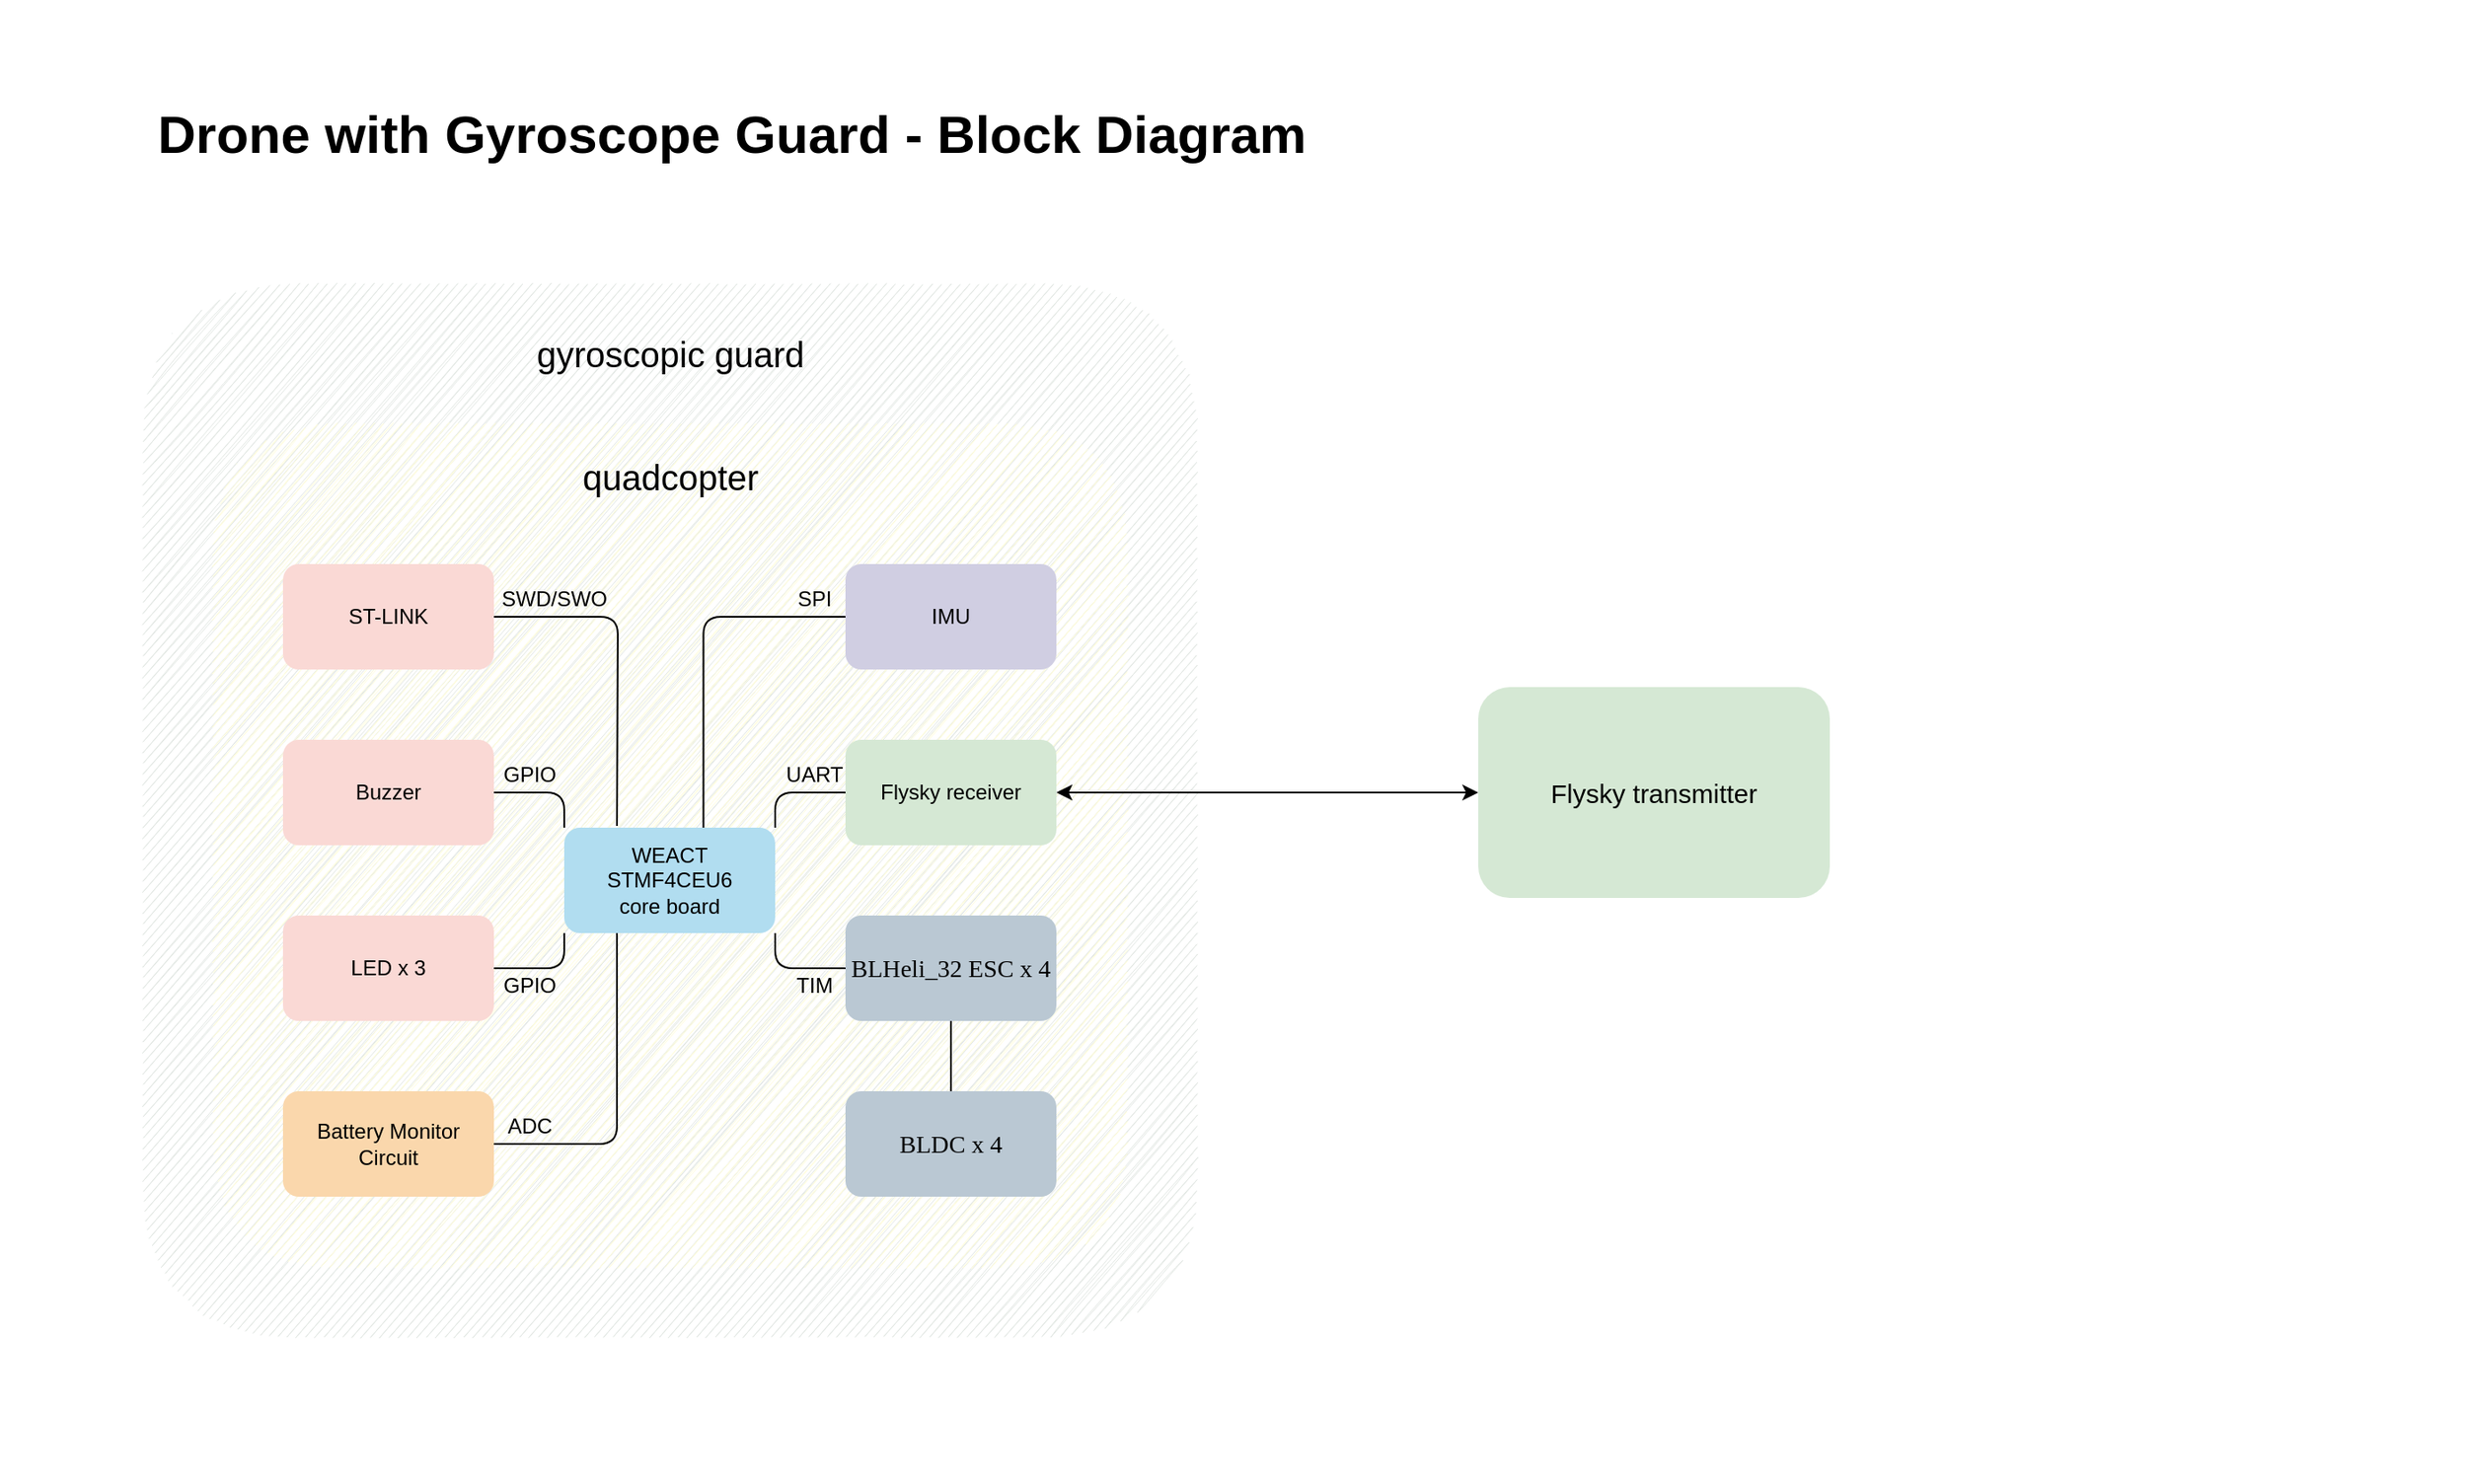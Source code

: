 <mxfile version="14.7.4" type="device"><diagram id="LfAJydTuLR1p17aMBM_M" name="Page-1"><mxGraphModel dx="2287" dy="1267" grid="1" gridSize="10" guides="1" tooltips="1" connect="1" arrows="1" fold="1" page="1" pageScale="1" pageWidth="1654" pageHeight="1169" background="none" math="0" shadow="0"><root><mxCell id="0"/><mxCell id="1" parent="0"/><mxCell id="kN4V1kDZWH7hEFi9a7qi-70" value="" style="rounded=1;whiteSpace=wrap;html=1;fontFamily=Helvetica;fontColor=#FFF4C3;fillColor=#E3E8E4;strokeColor=none;sketch=1;" parent="1" vertex="1"><mxGeometry x="80" y="160" width="600" height="600" as="geometry"/></mxCell><mxCell id="BOf6s5vawkMCToW4_njA-59" value="&lt;font style=&quot;font-size: 30px&quot;&gt;Drone with Gyroscope Guard - Block Diagram&lt;/font&gt;" style="text;html=1;align=center;verticalAlign=middle;resizable=0;points=[];autosize=1;fontSize=20;fontStyle=1" parent="1" vertex="1"><mxGeometry x="80" y="60" width="670" height="30" as="geometry"/></mxCell><mxCell id="kN4V1kDZWH7hEFi9a7qi-76" value="" style="endArrow=none;html=1;fontFamily=Helvetica;fontColor=#FFF4C3;strokeColor=#FFFFFF;" parent="1" edge="1"><mxGeometry width="50" height="50" relative="1" as="geometry"><mxPoint y="840" as="sourcePoint"/><mxPoint x="1400" y="840" as="targetPoint"/></mxGeometry></mxCell><mxCell id="kN4V1kDZWH7hEFi9a7qi-77" value="" style="endArrow=none;html=1;fontFamily=Helvetica;fontColor=#FFF4C3;strokeColor=#FFFFFF;" parent="1" edge="1"><mxGeometry width="50" height="50" relative="1" as="geometry"><mxPoint x="1399" as="sourcePoint"/><mxPoint x="1399" y="840.857" as="targetPoint"/></mxGeometry></mxCell><mxCell id="kN4V1kDZWH7hEFi9a7qi-73" value="&lt;font color=&quot;#000000&quot;&gt;&lt;font style=&quot;font-size: 20px&quot;&gt;gyroscopic guard&lt;/font&gt;&lt;br&gt;&lt;/font&gt;" style="text;html=1;align=center;verticalAlign=middle;resizable=0;points=[];autosize=1;fontFamily=Helvetica;fontColor=#FFF4C3;" parent="1" vertex="1"><mxGeometry x="295" y="190" width="170" height="20" as="geometry"/></mxCell><mxCell id="kN4V1kDZWH7hEFi9a7qi-97" value="" style="group" parent="1" vertex="1" connectable="0"><mxGeometry x="160" y="320" width="560" height="480" as="geometry"/></mxCell><mxCell id="kN4V1kDZWH7hEFi9a7qi-98" value="" style="group;rounded=1;sketch=1;" parent="kN4V1kDZWH7hEFi9a7qi-97" vertex="1" connectable="0"><mxGeometry x="-40" y="-80" width="600" height="560" as="geometry"/></mxCell><mxCell id="kN4V1kDZWH7hEFi9a7qi-61" value="" style="rounded=1;whiteSpace=wrap;html=1;fillColor=#FFFDDE;strokeColor=none;sketch=1;" parent="kN4V1kDZWH7hEFi9a7qi-98" vertex="1"><mxGeometry width="520" height="480" as="geometry"/></mxCell><mxCell id="kN4V1kDZWH7hEFi9a7qi-65" value="&lt;font style=&quot;font-size: 20px&quot;&gt;quadcopter&lt;/font&gt;" style="text;html=1;align=center;verticalAlign=middle;resizable=0;points=[];autosize=1;fontFamily=Helvetica;" parent="kN4V1kDZWH7hEFi9a7qi-98" vertex="1"><mxGeometry x="200" y="20" width="120" height="20" as="geometry"/></mxCell><mxCell id="BOf6s5vawkMCToW4_njA-1" value="WEACT&lt;br&gt;STMF4CEU6 &lt;br&gt;core board" style="rounded=1;whiteSpace=wrap;html=1;fillColor=#b1ddf0;strokeColor=none;" parent="kN4V1kDZWH7hEFi9a7qi-97" vertex="1"><mxGeometry x="160" y="150" width="120" height="60" as="geometry"/></mxCell><mxCell id="BOf6s5vawkMCToW4_njA-2" value="Buzzer" style="rounded=1;whiteSpace=wrap;html=1;fillColor=#fad9d5;strokeColor=none;" parent="kN4V1kDZWH7hEFi9a7qi-97" vertex="1"><mxGeometry y="100" width="120" height="60" as="geometry"/></mxCell><mxCell id="kN4V1kDZWH7hEFi9a7qi-90" style="edgeStyle=orthogonalEdgeStyle;rounded=1;jumpSize=6;orthogonalLoop=1;jettySize=auto;html=1;exitX=0;exitY=0;exitDx=0;exitDy=0;entryX=1;entryY=0.5;entryDx=0;entryDy=0;startArrow=none;startFill=0;endArrow=none;endFill=0;strokeColor=#000000;fontFamily=Helvetica;fontColor=#FFF4C3;" parent="kN4V1kDZWH7hEFi9a7qi-97" source="BOf6s5vawkMCToW4_njA-1" target="BOf6s5vawkMCToW4_njA-2" edge="1"><mxGeometry relative="1" as="geometry"/></mxCell><mxCell id="BOf6s5vawkMCToW4_njA-39" style="edgeStyle=orthogonalEdgeStyle;rounded=1;orthogonalLoop=1;jettySize=auto;html=1;startArrow=none;startFill=0;endArrow=none;endFill=0;" parent="kN4V1kDZWH7hEFi9a7qi-97" source="BOf6s5vawkMCToW4_njA-3" edge="1"><mxGeometry y="1" as="geometry"><mxPoint x="190" y="149" as="targetPoint"/></mxGeometry></mxCell><mxCell id="BOf6s5vawkMCToW4_njA-3" value="ST-LINK" style="rounded=1;whiteSpace=wrap;html=1;fillColor=#fad9d5;strokeColor=none;" parent="kN4V1kDZWH7hEFi9a7qi-97" vertex="1"><mxGeometry width="120" height="60" as="geometry"/></mxCell><mxCell id="BOf6s5vawkMCToW4_njA-4" value="LED x 3" style="rounded=1;whiteSpace=wrap;html=1;fillColor=#fad9d5;strokeColor=none;" parent="kN4V1kDZWH7hEFi9a7qi-97" vertex="1"><mxGeometry y="200" width="120" height="60" as="geometry"/></mxCell><mxCell id="kN4V1kDZWH7hEFi9a7qi-91" style="edgeStyle=orthogonalEdgeStyle;rounded=1;jumpSize=6;orthogonalLoop=1;jettySize=auto;html=1;exitX=0;exitY=1;exitDx=0;exitDy=0;entryX=1;entryY=0.5;entryDx=0;entryDy=0;startArrow=none;startFill=0;endArrow=none;endFill=0;strokeColor=#000000;fontFamily=Helvetica;fontColor=#FFF4C3;" parent="kN4V1kDZWH7hEFi9a7qi-97" source="BOf6s5vawkMCToW4_njA-1" target="BOf6s5vawkMCToW4_njA-4" edge="1"><mxGeometry relative="1" as="geometry"/></mxCell><mxCell id="BOf6s5vawkMCToW4_njA-41" style="edgeStyle=orthogonalEdgeStyle;rounded=1;orthogonalLoop=1;jettySize=auto;html=1;entryX=0.66;entryY=0;entryDx=0;entryDy=0;entryPerimeter=0;startArrow=none;startFill=0;endArrow=none;endFill=0;" parent="kN4V1kDZWH7hEFi9a7qi-97" source="BOf6s5vawkMCToW4_njA-5" target="BOf6s5vawkMCToW4_njA-1" edge="1"><mxGeometry y="1" as="geometry"/></mxCell><mxCell id="BOf6s5vawkMCToW4_njA-5" value="IMU" style="rounded=1;whiteSpace=wrap;html=1;fillColor=#d0cee2;strokeColor=none;" parent="kN4V1kDZWH7hEFi9a7qi-97" vertex="1"><mxGeometry x="320" width="120" height="60" as="geometry"/></mxCell><mxCell id="BOf6s5vawkMCToW4_njA-6" value="Flysky receiver" style="rounded=1;whiteSpace=wrap;html=1;fillColor=#d5e8d4;strokeColor=none;" parent="kN4V1kDZWH7hEFi9a7qi-97" vertex="1"><mxGeometry x="320" y="100" width="120" height="60" as="geometry"/></mxCell><mxCell id="kN4V1kDZWH7hEFi9a7qi-94" style="edgeStyle=orthogonalEdgeStyle;rounded=1;jumpSize=6;orthogonalLoop=1;jettySize=auto;html=1;exitX=1;exitY=0;exitDx=0;exitDy=0;entryX=0;entryY=0.5;entryDx=0;entryDy=0;startArrow=none;startFill=0;endArrow=none;endFill=0;strokeColor=#000000;fontFamily=Helvetica;fontColor=#FFF4C3;" parent="kN4V1kDZWH7hEFi9a7qi-97" source="BOf6s5vawkMCToW4_njA-1" target="BOf6s5vawkMCToW4_njA-6" edge="1"><mxGeometry relative="1" as="geometry"/></mxCell><mxCell id="BOf6s5vawkMCToW4_njA-33" style="edgeStyle=orthogonalEdgeStyle;rounded=1;orthogonalLoop=1;jettySize=auto;html=1;entryX=0.25;entryY=1;entryDx=0;entryDy=0;endArrow=none;endFill=0;" parent="kN4V1kDZWH7hEFi9a7qi-97" source="BOf6s5vawkMCToW4_njA-7" target="BOf6s5vawkMCToW4_njA-1" edge="1"><mxGeometry y="1" as="geometry"/></mxCell><mxCell id="BOf6s5vawkMCToW4_njA-7" value="Battery Monitor Circuit" style="rounded=1;whiteSpace=wrap;html=1;fillColor=#fad7ac;strokeColor=none;" parent="kN4V1kDZWH7hEFi9a7qi-97" vertex="1"><mxGeometry y="300" width="120" height="60" as="geometry"/></mxCell><mxCell id="BOf6s5vawkMCToW4_njA-52" value="GPIO" style="text;html=1;align=center;verticalAlign=middle;resizable=0;points=[];autosize=1;" parent="kN4V1kDZWH7hEFi9a7qi-97" vertex="1"><mxGeometry x="115" y="110" width="50" height="20" as="geometry"/></mxCell><mxCell id="BOf6s5vawkMCToW4_njA-53" value="GPIO" style="text;html=1;align=center;verticalAlign=middle;resizable=0;points=[];autosize=1;" parent="kN4V1kDZWH7hEFi9a7qi-97" vertex="1"><mxGeometry x="115" y="230" width="50" height="20" as="geometry"/></mxCell><mxCell id="BOf6s5vawkMCToW4_njA-54" value="SPI" style="text;html=1;align=center;verticalAlign=middle;resizable=0;points=[];autosize=1;" parent="kN4V1kDZWH7hEFi9a7qi-97" vertex="1"><mxGeometry x="287" y="10" width="30" height="20" as="geometry"/></mxCell><mxCell id="BOf6s5vawkMCToW4_njA-55" value="UART" style="text;html=1;align=center;verticalAlign=middle;resizable=0;points=[];autosize=1;" parent="kN4V1kDZWH7hEFi9a7qi-97" vertex="1"><mxGeometry x="277" y="110" width="50" height="20" as="geometry"/></mxCell><mxCell id="BOf6s5vawkMCToW4_njA-56" value="TIM" style="text;html=1;align=center;verticalAlign=middle;resizable=0;points=[];autosize=1;" parent="kN4V1kDZWH7hEFi9a7qi-97" vertex="1"><mxGeometry x="282" y="230" width="40" height="20" as="geometry"/></mxCell><mxCell id="BOf6s5vawkMCToW4_njA-57" value="ADC" style="text;html=1;align=center;verticalAlign=middle;resizable=0;points=[];autosize=1;" parent="kN4V1kDZWH7hEFi9a7qi-97" vertex="1"><mxGeometry x="120" y="310" width="40" height="20" as="geometry"/></mxCell><mxCell id="BOf6s5vawkMCToW4_njA-58" value="SWD/SWO" style="text;html=1;align=center;verticalAlign=middle;resizable=0;points=[];autosize=1;" parent="kN4V1kDZWH7hEFi9a7qi-97" vertex="1"><mxGeometry x="114" y="10" width="80" height="20" as="geometry"/></mxCell><mxCell id="BOf6s5vawkMCToW4_njA-10" value="&lt;span style=&quot;font-family: &amp;#34;nanum gothic&amp;#34; ; font-size: 14.062px&quot;&gt;BLHeli_32 ESC x 4&lt;/span&gt;" style="rounded=1;whiteSpace=wrap;html=1;fillColor=#bac8d3;strokeColor=none;" parent="kN4V1kDZWH7hEFi9a7qi-97" vertex="1"><mxGeometry x="320" y="200" width="120" height="60" as="geometry"/></mxCell><mxCell id="kN4V1kDZWH7hEFi9a7qi-92" style="edgeStyle=orthogonalEdgeStyle;rounded=1;jumpSize=6;orthogonalLoop=1;jettySize=auto;html=1;exitX=1;exitY=1;exitDx=0;exitDy=0;entryX=0;entryY=0.5;entryDx=0;entryDy=0;startArrow=none;startFill=0;endArrow=none;endFill=0;strokeColor=#000000;fontFamily=Helvetica;fontColor=#FFF4C3;" parent="kN4V1kDZWH7hEFi9a7qi-97" source="BOf6s5vawkMCToW4_njA-1" target="BOf6s5vawkMCToW4_njA-10" edge="1"><mxGeometry relative="1" as="geometry"/></mxCell><mxCell id="BOf6s5vawkMCToW4_njA-25" value="&lt;font face=&quot;nanum gothic&quot;&gt;&lt;span style=&quot;font-size: 14.062px&quot;&gt;BLDC x 4&lt;/span&gt;&lt;/font&gt;" style="rounded=1;whiteSpace=wrap;html=1;fillColor=#bac8d3;strokeColor=none;" parent="kN4V1kDZWH7hEFi9a7qi-97" vertex="1"><mxGeometry x="320" y="300" width="120" height="60" as="geometry"/></mxCell><mxCell id="kN4V1kDZWH7hEFi9a7qi-95" style="edgeStyle=orthogonalEdgeStyle;rounded=1;jumpSize=6;orthogonalLoop=1;jettySize=auto;html=1;entryX=0.5;entryY=0;entryDx=0;entryDy=0;startArrow=none;startFill=0;endArrow=none;endFill=0;strokeColor=#000000;fontFamily=Helvetica;fontColor=#FFF4C3;" parent="kN4V1kDZWH7hEFi9a7qi-97" source="BOf6s5vawkMCToW4_njA-10" target="BOf6s5vawkMCToW4_njA-25" edge="1"><mxGeometry relative="1" as="geometry"/></mxCell><mxCell id="kN4V1kDZWH7hEFi9a7qi-78" value="" style="endArrow=classic;startArrow=classic;html=1;fontFamily=Helvetica;fontColor=#FFF4C3;exitX=1;exitY=0.5;exitDx=0;exitDy=0;" parent="1" source="BOf6s5vawkMCToW4_njA-6" edge="1"><mxGeometry width="50" height="50" relative="1" as="geometry"><mxPoint x="720" y="450" as="sourcePoint"/><mxPoint x="840" y="450" as="targetPoint"/><Array as="points"><mxPoint x="720" y="450"/><mxPoint x="750" y="450"/><mxPoint x="840" y="450"/></Array></mxGeometry></mxCell><mxCell id="DHYcLZwWOgOD8kyJNYtU-1" value="&lt;font style=&quot;font-size: 15px&quot;&gt;Flysky transmitter&lt;/font&gt;" style="rounded=1;whiteSpace=wrap;html=1;fillColor=#d5e8d4;strokeColor=none;" vertex="1" parent="1"><mxGeometry x="840" y="390" width="200" height="120" as="geometry"/></mxCell></root></mxGraphModel></diagram></mxfile>